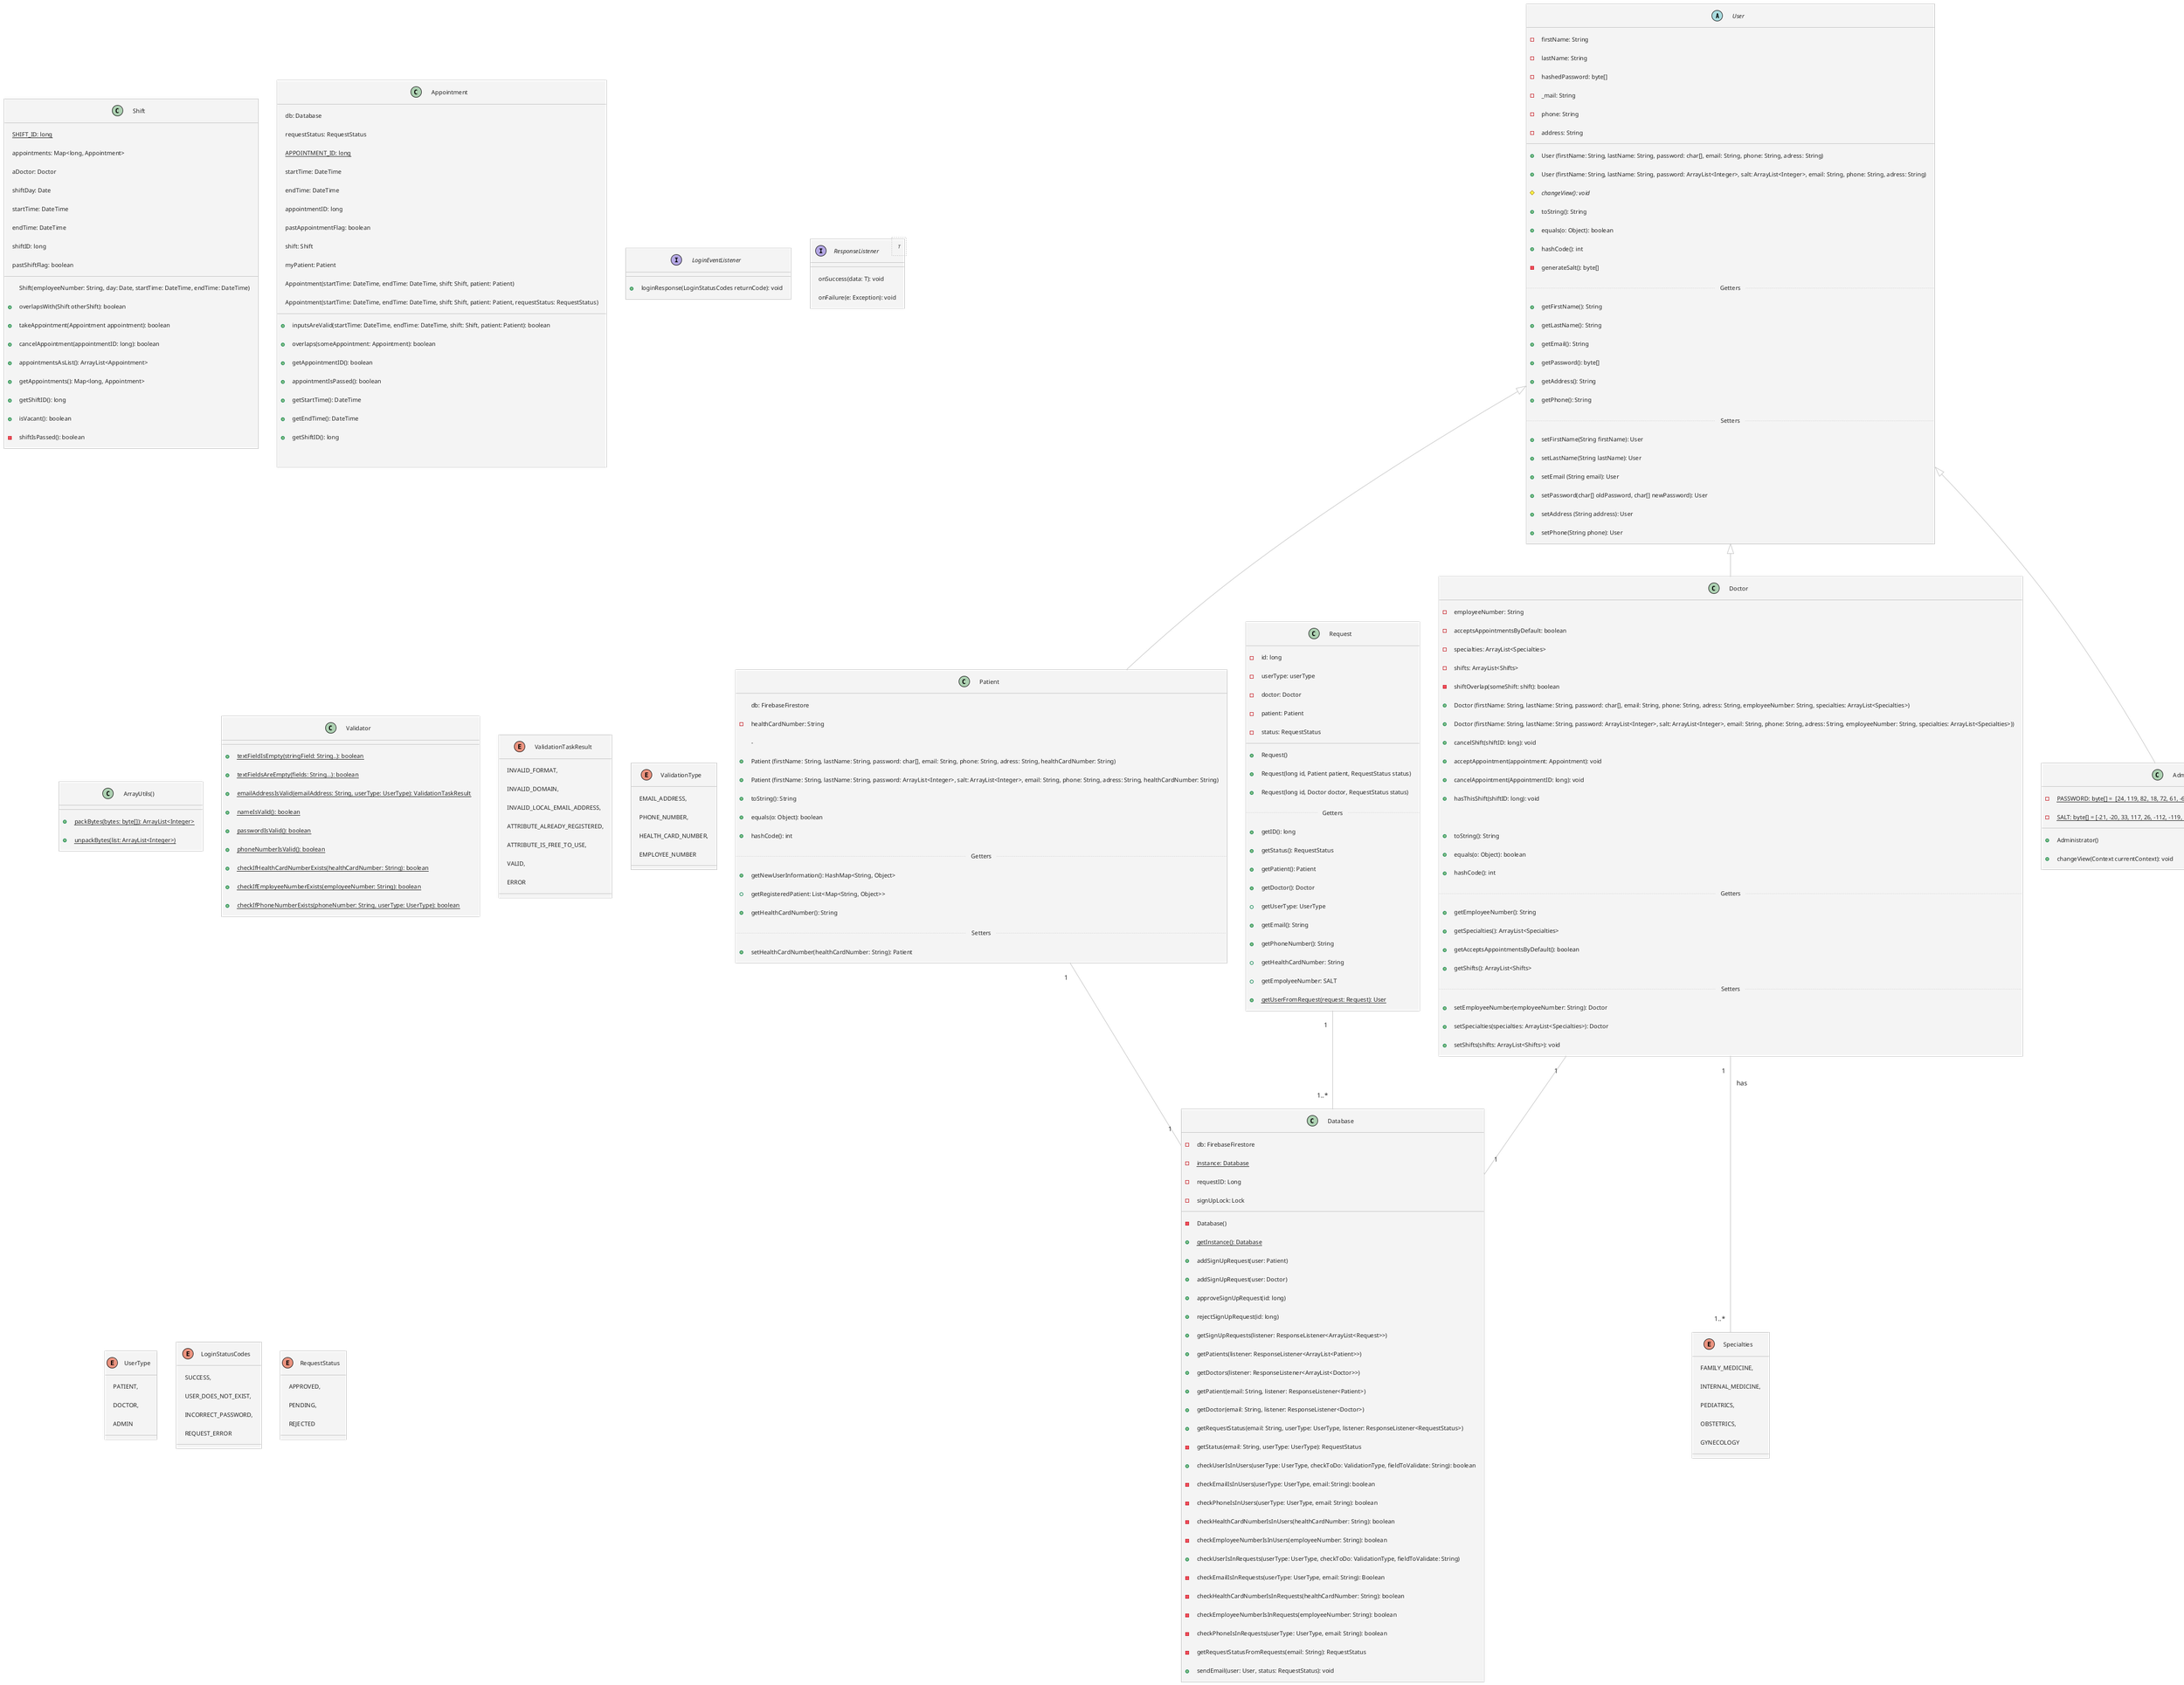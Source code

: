 @startuml
!theme carbon-gray
abstract class User {
	-firstName: String
	-lastName: String
	-hashedPassword: byte[]
	-_mail: String
	-phone: String
	-address: String
	__
	+User (firstName: String, lastName: String, password: char[], email: String, phone: String, adress: String)
	+User (firstName: String, lastName: String, password: ArrayList<Integer>, salt: ArrayList<Integer>, email: String, phone: String, adress: String)
	#{abstract} changeView(): void
	+toString(): String
	+equals(o: Object): boolean
	+hashCode(): int
	-generateSalt(): byte[]
	..Getters..
	+getFirstName(): String
	+getLastName(): String
	+getEmail(): String
	+getPassword(): byte[]
	+getAddress(): String
	+getPhone(): String
	..Setters..
	+setFirstName(String firstName): User
	+setLastName(String lastName): User
	+setEmail (String email): User
	+setPassword(char[] oldPassword, char[] newPassword): User
	+setAddress (String address): User
	+setPhone(String phone): User
}


class Patient extends User {
	db: FirebaseFirestore
	-healthCardNumber: String
	-
	+Patient (firstName: String, lastName: String, password: char[], email: String, phone: String, adress: String, healthCardNumber: String)
	+Patient (firstName: String, lastName: String, password: ArrayList<Integer>, salt: ArrayList<Integer>, email: String, phone: String, adress: String, healthCardNumber: String)
	+toString(): String
	+equals(o: Object): boolean
	+hashCode(): int
	..Getters..
	+getNewUserInformation(): HashMap<String, Object>
	+getRegisteredPatient: List<Map<String, Object>>
	+getHealthCardNumber(): String
	..Setters..
	+setHealthCardNumber(healthCardNumber: String): Patient
}
class Doctor extends User {
	-employeeNumber: String
	-acceptsAppointmentsByDefault: boolean
	-specialties: ArrayList<Specialties>
	-shifts: ArrayList<Shifts>
	-shiftOverlap(someShift: shift): boolean
	+Doctor (firstName: String, lastName: String, password: char[], email: String, phone: String, adress: String, employeeNumber: String, specialties: ArrayList<Specialties>)
	+ Doctor (firstName: String, lastName: String, password: ArrayList<Integer>, salt: ArrayList<Integer>, email: String, phone: String, adress: String, employeeNumber: String, specialties: ArrayList<Specialties>))
	+cancelShift(shiftID: long): void
	+acceptAppointment(appointment: Appointment): void
	+cancelAppointment(AppointmentID: long): void
	+hasThisShift(shiftID: long): void

	+toString(): String
	+equals(o: Object): boolean
	+hashCode(): int
	..Getters..
	+getEmployeeNumber(): String
	+getSpecialties(): ArrayList<Specialties>
	+getAcceptsAppointmentsByDefault(): boolean
	+getShifts(): ArrayList<Shifts>
	..Setters..
	+setEmployeeNumber(employeeNumber: String): Doctor
	+setSpecialties(specialties: ArrayList<Specialties>): Doctor
	+setShifts(shifts: ArrayList<Shifts>): void
}
class Shift {
    {static} SHIFT_ID: long
    appointments: Map<long, Appointment>
    aDoctor: Doctor
    shiftDay: Date
    startTime: DateTime
    endTime: DateTime
    shiftID: long
    pastShiftFlag: boolean
    --
    Shift(employeeNumber: String, day: Date, startTime: DateTime, endTime: DateTime)
    +overlapsWith(Shift otherShift): boolean
    +takeAppointment(Appointment appointment): boolean
    +cancelAppointment(appointmentID: long): boolean
    +appointmentsAsList(): ArrayList<Appointment>
    +getAppointments(): Map<long, Appointment>
    +getShiftID(): long
    +isVacant(): boolean
    -shiftIsPassed(): boolean
}
class Appointment {
    db: Database
    requestStatus: RequestStatus
    {static}APPOINTMENT_ID: long
    startTime: DateTime
    endTime: DateTime
    appointmentID: long
    pastAppointmentFlag: boolean
    shift: Shift
    myPatient: Patient
    Appointment(startTime: DateTime, endTime: DateTime, shift: Shift, patient: Patient)
    Appointment(startTime: DateTime, endTime: DateTime, shift: Shift, patient: Patient, requestStatus: RequestStatus)
    --
    +inputsAreValid(startTime: DateTime, endTime: DateTime, shift: Shift, patient: Patient): boolean
    +overlaps(someAppointment: Appointment): boolean
    +getAppointmentID(): boolean
    +appointmentIsPassed(): boolean
    +getStartTime(): DateTime
    +getEndTime(): DateTime
    +getShiftID(): long

}
class Administrator extends User {
	-{static} PASSWORD: byte[] =  [24, 119, 82, 18, 72, 61, -68, -20, 6, 24, -96, -33, 41, 103, -43, -84]{read-only}
	-{static} SALT: byte[] = [-21, -20, 33, 117, 26, -112, -119, 124, -47, -58, 73, -106, 10, -5, -82, 18]{read-only}
	+Administrator()
	+changeView(Context currentContext): void
}
interface "ResponseListener<RequestStatus>" as ResponseListener_RequestStatus
ResponseListener_RequestStatus <|-- Login
class Login {
	+Login(email: String, password: char[], userType: UserType, currentContext: Context, LoginEventListener loginEventListener)
	+attemptLogin(): void
	-attemptLogin(email: String, password: char[], userType: UserType, currentContext: Context, user: User)
	+onSuccess(requestStatus: RequestStatus)
	+onFailure(error: Exception): void
	+{static}hashPassword(password: char[], salt: byte[]): byte[]
}
interface LoginEventListener {
	+loginResponse(LoginStatusCodes returnCode): void
}
interface ResponseListener<T> {
	onSuccess(data: T): void
	onFailure(e: Exception): void
}
class ArrayUtils() {
	+{static} packBytes(bytes: byte[]): ArrayList<Integer>
	+{static} unpackBytes(list: ArrayList<Integer>)
}
class Database {
	-db: FirebaseFirestore
	-{static} instance: Database
	-requestID: Long
	-signUpLock: Lock
	-Database()
	+{static}getInstance(): Database
	+addSignUpRequest(user: Patient)
	+addSignUpRequest(user: Doctor)
	+approveSignUpRequest(id: long)
	+rejectSignUpRequest(id: long)
	+getSignUpRequests(listener: ResponseListener<ArrayList<Request>>)
	+getPatients(listener: ResponseListener<ArrayList<Patient>>)
	+getDoctors(listener: ResponseListener<ArrayList<Doctor>>)
	+getPatient(email: String, listener: ResponseListener<Patient>)
	+getDoctor(email: String, listener: ResponseListener<Doctor>)
	+getRequestStatus(email: String, userType: UserType, listener: ResponseListener<RequestStatus>)
	-getStatus(email: String, userType: UserType): RequestStatus
	+checkUserIsInUsers(userType: UserType, checkToDo: ValidationType, fieldToValidate: String): boolean
	-checkEmailIsInUsers(userType: UserType, email: String): boolean
	-checkPhoneIsInUsers(userType: UserType, email: String): boolean
	-checkHealthCardNumberIsInUsers(healthCardNumber: String): boolean
	-checkEmployeeNumberIsInUsers(employeeNumber: String): boolean
	+checkUserIsInRequests(userType: UserType, checkToDo: ValidationType, fieldToValidate: String)
	-checkEmailIsInRequests(userType: UserType, email: String): Boolean
	-checkHealthCardNumberIsInRequests(healthCardNumber: String): boolean
	-checkEmployeeNumberIsInRequests(employeeNumber: String): boolean
	-checkPhoneIsInRequests(userType: UserType, email: String): boolean
	-getRequestStatusFromRequests(email: String): RequestStatus
	+sendEmail(user: User, status: RequestStatus): void
}
class Request {
	-id: long
	-userType: userType
	-doctor: Doctor
	-patient: Patient
	-status: RequestStatus
	--
	+Request()
	+Request(long id, Patient patient, RequestStatus status)
	+Request(long id, Doctor doctor, RequestStatus status)
	..Getters..
	+getID(): long
	+getStatus(): RequestStatus
	+getPatient(): Patient
	+getDoctor(): Doctor
	+getUserType: UserType
	+getEmail(): String
	+getPhoneNumber(): String
	+getHealthCardNumber: String
	+getEmpolyeeNumber: SALT
	+{static}getUserFromRequest(request: Request): User
}
class Validator {
	+{static}textFieldIsEmpty(stringField: String..): boolean
	+{static}textFieldsAreEmpty(fields: String...): boolean
	+{static}emailAddressIsValid(emailAddress: String, userType: UserType): ValidationTaskResult
	+{static}nameIsValid(): boolean
	+{static}passwordIsValid(): boolean
	+{static}phoneNumberIsValid(): boolean
	+{static}checkIfHealthCardNumberExists(healthCardNumber: String): boolean
	+{static}checkIfEmployeeNumberExists(employeeNumber: String): boolean
	+{static}checkIfPhoneNumberExists(phoneNumber: String, userType: UserType): boolean
}
enum ValidationTaskResult {
        INVALID_FORMAT,
        INVALID_DOMAIN,
        INVALID_LOCAL_EMAIL_ADDRESS,
        ATTRIBUTE_ALREADY_REGISTERED,
        ATTRIBUTE_IS_FREE_TO_USE,
        VALID,
        ERROR
}
enum ValidationType {
    EMAIL_ADDRESS,
    PHONE_NUMBER,
    HEALTH_CARD_NUMBER,
    EMPLOYEE_NUMBER
}
enum Specialties {
	FAMILY_MEDICINE,
	INTERNAL_MEDICINE,
	PEDIATRICS,
	OBSTETRICS,
	GYNECOLOGY
}
enum UserType {
	PATIENT,
	DOCTOR,
	ADMIN
}

enum LoginStatusCodes {
    SUCCESS,
    USER_DOES_NOT_EXIST,
    INCORRECT_PASSWORD,
	REQUEST_ERROR
}
enum RequestStatus {
    APPROVED,
    PENDING,
    REJECTED
}

Doctor "1" -- "1..*" Specialties : has
Doctor "1" -- "1" Database
Patient "1" -- "1" Database
Request "1" -- "1..*" Database
@enduml